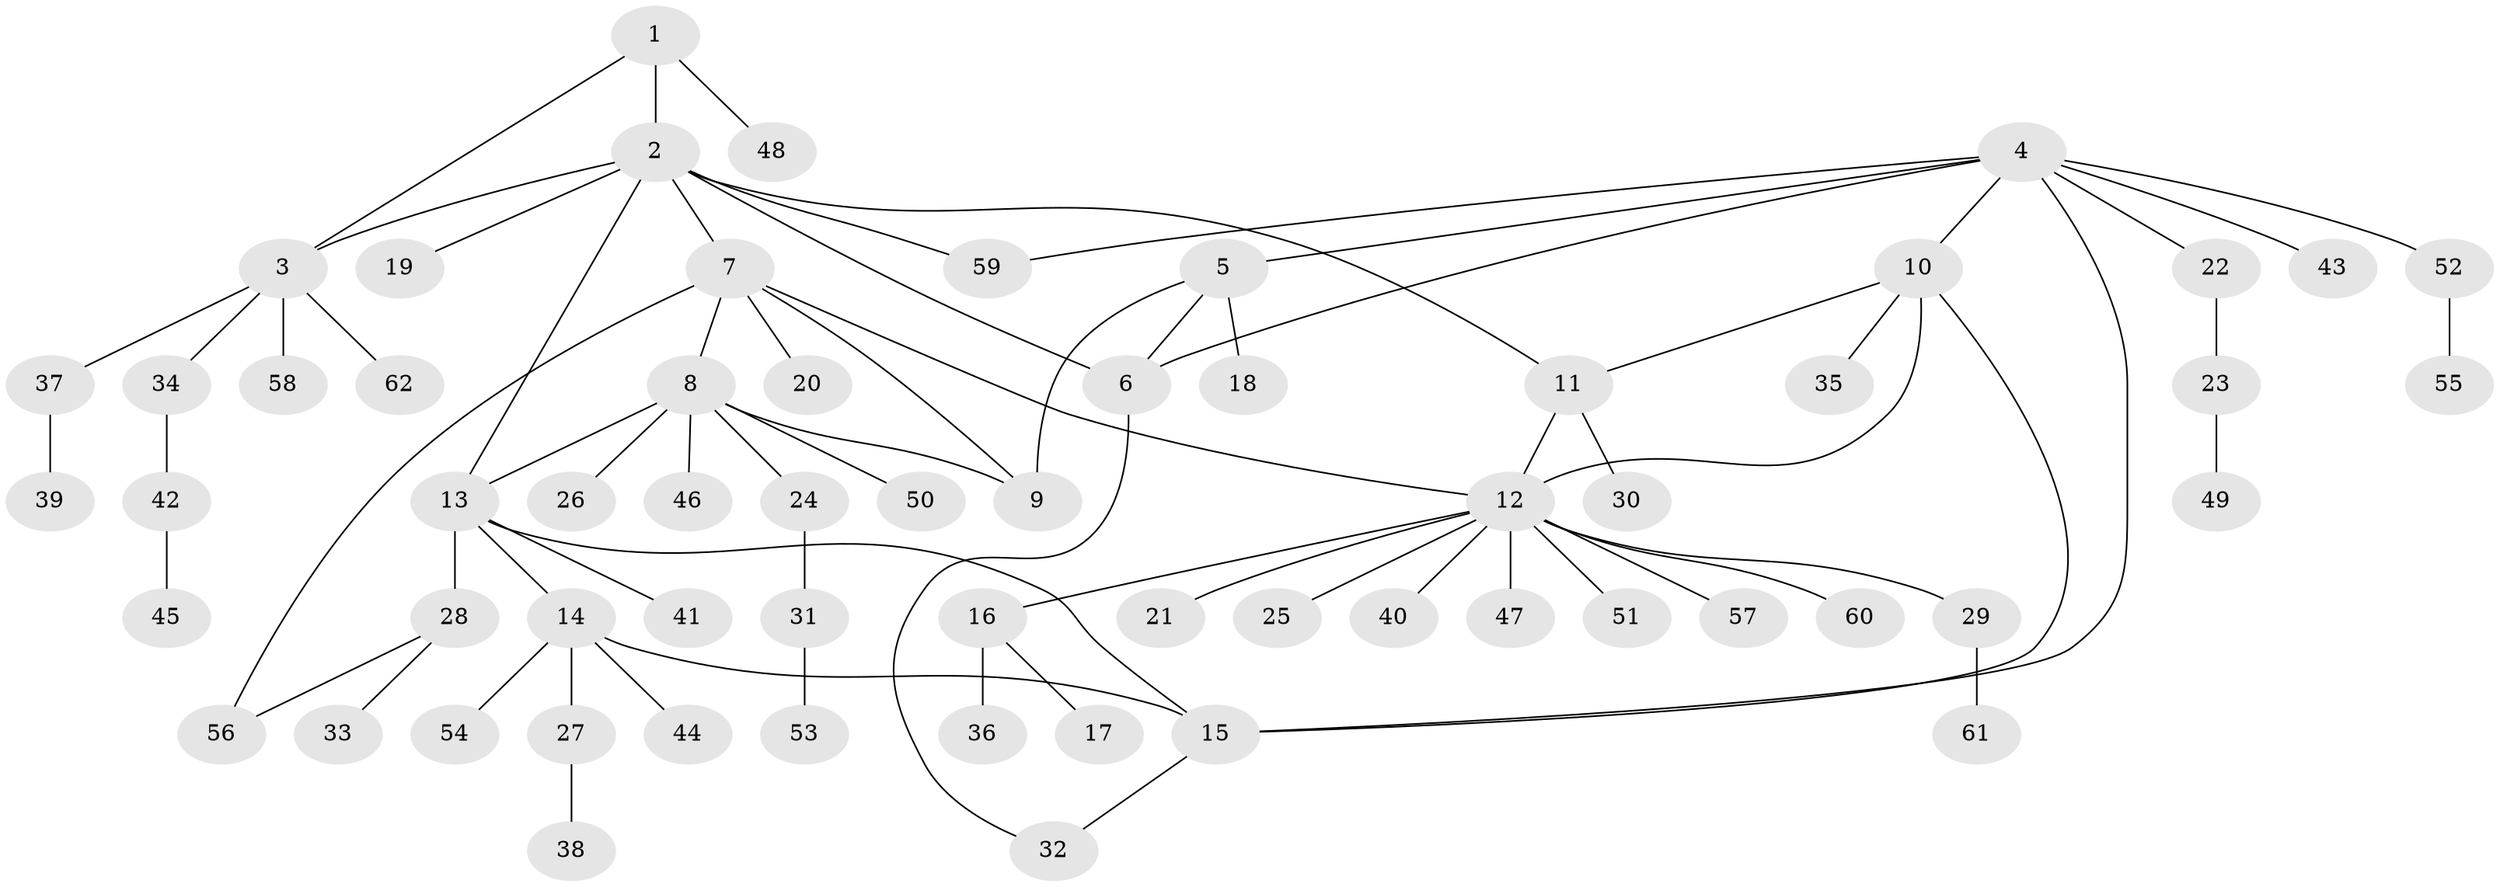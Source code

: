 // Generated by graph-tools (version 1.1) at 2025/11/02/27/25 16:11:32]
// undirected, 62 vertices, 75 edges
graph export_dot {
graph [start="1"]
  node [color=gray90,style=filled];
  1;
  2;
  3;
  4;
  5;
  6;
  7;
  8;
  9;
  10;
  11;
  12;
  13;
  14;
  15;
  16;
  17;
  18;
  19;
  20;
  21;
  22;
  23;
  24;
  25;
  26;
  27;
  28;
  29;
  30;
  31;
  32;
  33;
  34;
  35;
  36;
  37;
  38;
  39;
  40;
  41;
  42;
  43;
  44;
  45;
  46;
  47;
  48;
  49;
  50;
  51;
  52;
  53;
  54;
  55;
  56;
  57;
  58;
  59;
  60;
  61;
  62;
  1 -- 2;
  1 -- 3;
  1 -- 48;
  2 -- 3;
  2 -- 6;
  2 -- 7;
  2 -- 11;
  2 -- 13;
  2 -- 19;
  2 -- 59;
  3 -- 34;
  3 -- 37;
  3 -- 58;
  3 -- 62;
  4 -- 5;
  4 -- 6;
  4 -- 10;
  4 -- 15;
  4 -- 22;
  4 -- 43;
  4 -- 52;
  4 -- 59;
  5 -- 6;
  5 -- 9;
  5 -- 18;
  6 -- 32;
  7 -- 8;
  7 -- 9;
  7 -- 12;
  7 -- 20;
  7 -- 56;
  8 -- 9;
  8 -- 13;
  8 -- 24;
  8 -- 26;
  8 -- 46;
  8 -- 50;
  10 -- 11;
  10 -- 12;
  10 -- 15;
  10 -- 35;
  11 -- 12;
  11 -- 30;
  12 -- 16;
  12 -- 21;
  12 -- 25;
  12 -- 29;
  12 -- 40;
  12 -- 47;
  12 -- 51;
  12 -- 57;
  12 -- 60;
  13 -- 14;
  13 -- 15;
  13 -- 28;
  13 -- 41;
  14 -- 15;
  14 -- 27;
  14 -- 44;
  14 -- 54;
  15 -- 32;
  16 -- 17;
  16 -- 36;
  22 -- 23;
  23 -- 49;
  24 -- 31;
  27 -- 38;
  28 -- 33;
  28 -- 56;
  29 -- 61;
  31 -- 53;
  34 -- 42;
  37 -- 39;
  42 -- 45;
  52 -- 55;
}
